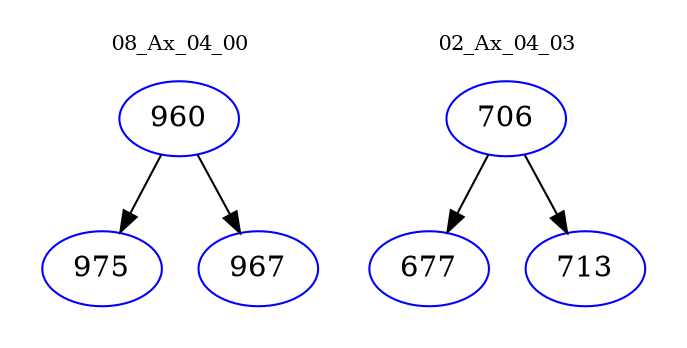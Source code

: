 digraph{
subgraph cluster_0 {
color = white
label = "08_Ax_04_00";
fontsize=10;
T0_960 [label="960", color="blue"]
T0_960 -> T0_975 [color="black"]
T0_975 [label="975", color="blue"]
T0_960 -> T0_967 [color="black"]
T0_967 [label="967", color="blue"]
}
subgraph cluster_1 {
color = white
label = "02_Ax_04_03";
fontsize=10;
T1_706 [label="706", color="blue"]
T1_706 -> T1_677 [color="black"]
T1_677 [label="677", color="blue"]
T1_706 -> T1_713 [color="black"]
T1_713 [label="713", color="blue"]
}
}
